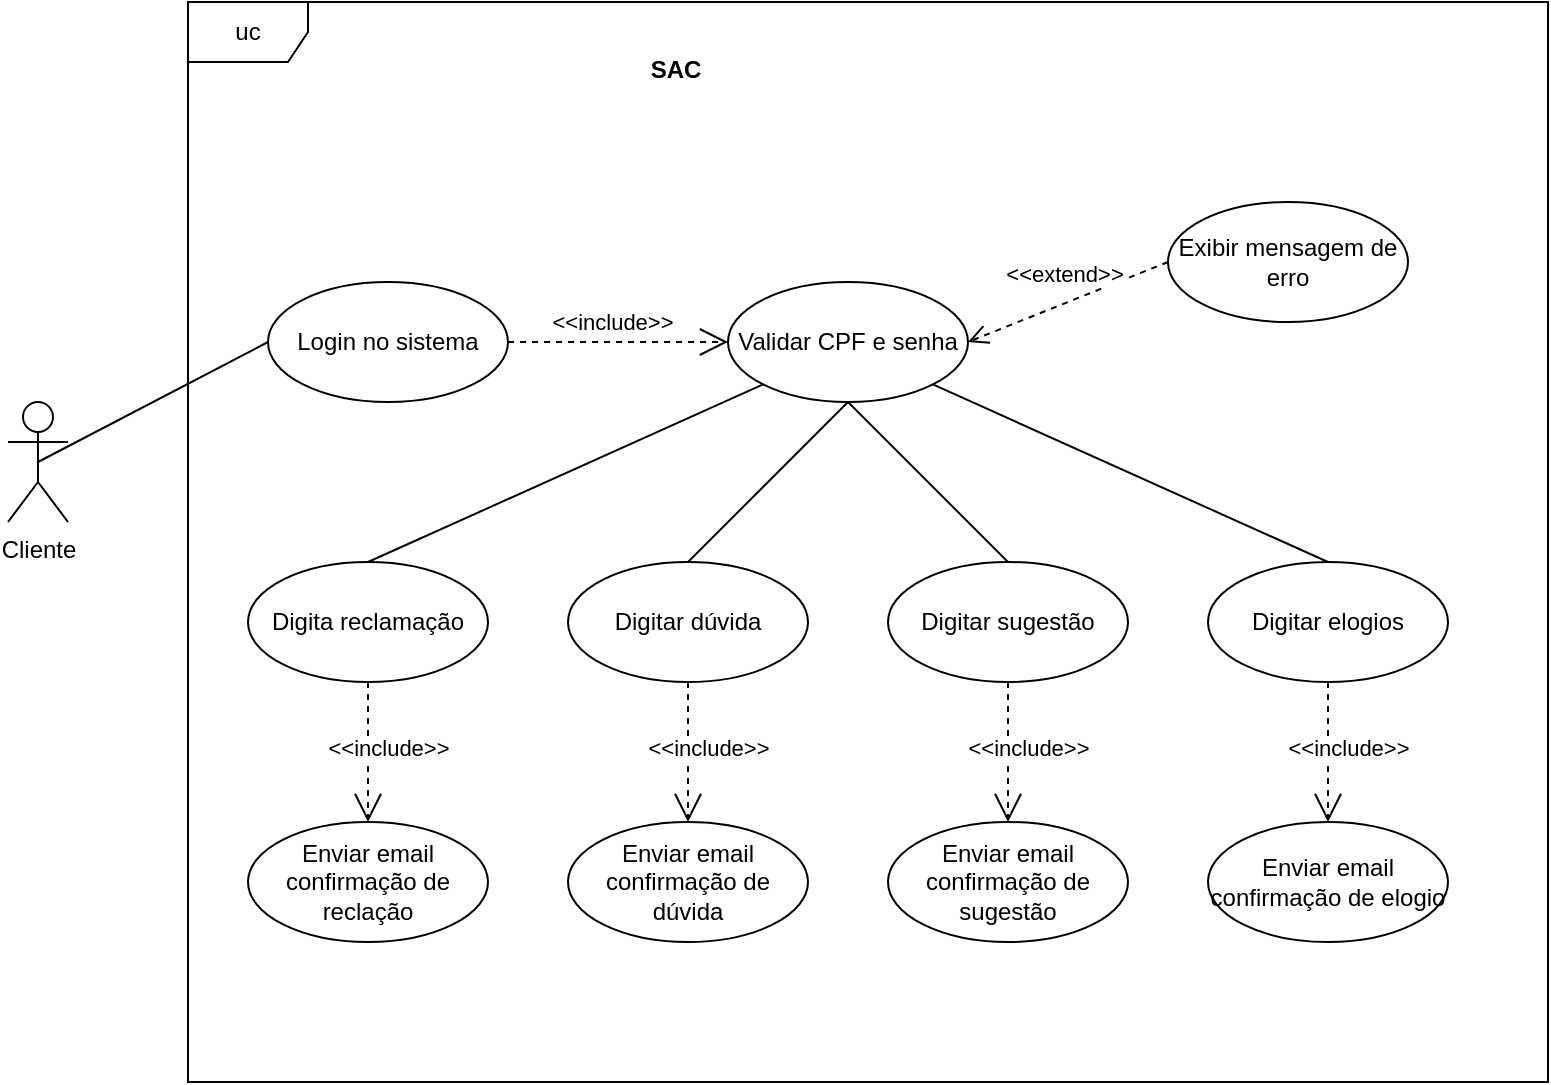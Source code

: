<mxfile version="12.9.7" type="device"><diagram id="Qj71TAb_aRJY5TiCOPBT" name="Page-1"><mxGraphModel dx="1117" dy="939" grid="1" gridSize="10" guides="1" tooltips="1" connect="1" arrows="1" fold="1" page="1" pageScale="1" pageWidth="827" pageHeight="1169" math="0" shadow="0"><root><mxCell id="0"/><mxCell id="1" parent="0"/><mxCell id="Eyb2O5qE4cNmxUIRkNs6-1" value="uc" style="shape=umlFrame;whiteSpace=wrap;html=1;" vertex="1" parent="1"><mxGeometry x="120" y="80" width="680" height="540" as="geometry"/></mxCell><mxCell id="Eyb2O5qE4cNmxUIRkNs6-2" value="SAC" style="text;align=center;fontStyle=1;verticalAlign=middle;spacingLeft=3;spacingRight=3;strokeColor=none;rotatable=0;points=[[0,0.5],[1,0.5]];portConstraint=eastwest;" vertex="1" parent="1"><mxGeometry x="324" y="100" width="80" height="26" as="geometry"/></mxCell><mxCell id="Eyb2O5qE4cNmxUIRkNs6-3" value="Cliente" style="shape=umlActor;verticalLabelPosition=bottom;labelBackgroundColor=#ffffff;verticalAlign=top;html=1;" vertex="1" parent="1"><mxGeometry x="30" y="280" width="30" height="60" as="geometry"/></mxCell><mxCell id="Eyb2O5qE4cNmxUIRkNs6-6" value="Login no sistema" style="ellipse;whiteSpace=wrap;html=1;" vertex="1" parent="1"><mxGeometry x="160" y="220" width="120" height="60" as="geometry"/></mxCell><mxCell id="Eyb2O5qE4cNmxUIRkNs6-7" value="Digita reclamação" style="ellipse;whiteSpace=wrap;html=1;" vertex="1" parent="1"><mxGeometry x="150" y="360" width="120" height="60" as="geometry"/></mxCell><mxCell id="Eyb2O5qE4cNmxUIRkNs6-8" value="Enviar email&lt;br&gt;confirmação de reclação" style="ellipse;whiteSpace=wrap;html=1;" vertex="1" parent="1"><mxGeometry x="150" y="490" width="120" height="60" as="geometry"/></mxCell><mxCell id="Eyb2O5qE4cNmxUIRkNs6-9" value="Digitar dúvida" style="ellipse;whiteSpace=wrap;html=1;" vertex="1" parent="1"><mxGeometry x="310" y="360" width="120" height="60" as="geometry"/></mxCell><mxCell id="Eyb2O5qE4cNmxUIRkNs6-10" value="Enviar email&lt;br&gt;confirmação de dúvida" style="ellipse;whiteSpace=wrap;html=1;" vertex="1" parent="1"><mxGeometry x="310" y="490" width="120" height="60" as="geometry"/></mxCell><mxCell id="Eyb2O5qE4cNmxUIRkNs6-11" value="Digitar sugestão" style="ellipse;whiteSpace=wrap;html=1;" vertex="1" parent="1"><mxGeometry x="470" y="360" width="120" height="60" as="geometry"/></mxCell><mxCell id="Eyb2O5qE4cNmxUIRkNs6-12" value="Enviar email&lt;br&gt;confirmação de sugestão" style="ellipse;whiteSpace=wrap;html=1;" vertex="1" parent="1"><mxGeometry x="470" y="490" width="120" height="60" as="geometry"/></mxCell><mxCell id="Eyb2O5qE4cNmxUIRkNs6-13" value="Digitar elogios" style="ellipse;whiteSpace=wrap;html=1;" vertex="1" parent="1"><mxGeometry x="630" y="360" width="120" height="60" as="geometry"/></mxCell><mxCell id="Eyb2O5qE4cNmxUIRkNs6-14" value="Enviar email&lt;br&gt;confirmação de elogio" style="ellipse;whiteSpace=wrap;html=1;" vertex="1" parent="1"><mxGeometry x="630" y="490" width="120" height="60" as="geometry"/></mxCell><mxCell id="Eyb2O5qE4cNmxUIRkNs6-15" value="Validar CPF e senha" style="ellipse;whiteSpace=wrap;html=1;" vertex="1" parent="1"><mxGeometry x="390" y="220" width="120" height="60" as="geometry"/></mxCell><mxCell id="Eyb2O5qE4cNmxUIRkNs6-16" value="Exibir mensagem de erro" style="ellipse;whiteSpace=wrap;html=1;" vertex="1" parent="1"><mxGeometry x="610" y="180" width="120" height="60" as="geometry"/></mxCell><mxCell id="Eyb2O5qE4cNmxUIRkNs6-22" value="" style="html=1;verticalAlign=bottom;endArrow=none;entryX=0;entryY=0.5;entryDx=0;entryDy=0;exitX=0.5;exitY=0.5;exitDx=0;exitDy=0;exitPerimeter=0;endFill=0;" edge="1" parent="1" source="Eyb2O5qE4cNmxUIRkNs6-3" target="Eyb2O5qE4cNmxUIRkNs6-6"><mxGeometry width="80" relative="1" as="geometry"><mxPoint x="50" y="420" as="sourcePoint"/><mxPoint x="130" y="420" as="targetPoint"/></mxGeometry></mxCell><mxCell id="Eyb2O5qE4cNmxUIRkNs6-23" value="&amp;lt;&amp;lt;include&amp;gt;&amp;gt;" style="endArrow=open;endSize=12;dashed=1;html=1;exitX=1;exitY=0.5;exitDx=0;exitDy=0;" edge="1" parent="1" source="Eyb2O5qE4cNmxUIRkNs6-6" target="Eyb2O5qE4cNmxUIRkNs6-15"><mxGeometry x="-0.062" y="10" width="160" relative="1" as="geometry"><mxPoint x="260" y="170" as="sourcePoint"/><mxPoint x="420" y="170" as="targetPoint"/><mxPoint as="offset"/></mxGeometry></mxCell><mxCell id="Eyb2O5qE4cNmxUIRkNs6-24" value="&amp;lt;&amp;lt;extend&amp;gt;&amp;gt;" style="html=1;verticalAlign=bottom;endArrow=open;dashed=1;endSize=8;entryX=1;entryY=0.5;entryDx=0;entryDy=0;exitX=0;exitY=0.5;exitDx=0;exitDy=0;" edge="1" parent="1" source="Eyb2O5qE4cNmxUIRkNs6-16" target="Eyb2O5qE4cNmxUIRkNs6-15"><mxGeometry x="-0.01" y="-5" relative="1" as="geometry"><mxPoint x="560" y="140" as="sourcePoint"/><mxPoint x="480" y="140" as="targetPoint"/><mxPoint as="offset"/></mxGeometry></mxCell><mxCell id="Eyb2O5qE4cNmxUIRkNs6-25" value="" style="html=1;verticalAlign=bottom;endArrow=none;entryX=0;entryY=1;entryDx=0;entryDy=0;exitX=0.5;exitY=0;exitDx=0;exitDy=0;endFill=0;" edge="1" parent="1" source="Eyb2O5qE4cNmxUIRkNs6-7" target="Eyb2O5qE4cNmxUIRkNs6-15"><mxGeometry width="80" relative="1" as="geometry"><mxPoint x="65" y="325" as="sourcePoint"/><mxPoint x="190" y="260" as="targetPoint"/></mxGeometry></mxCell><mxCell id="Eyb2O5qE4cNmxUIRkNs6-27" value="" style="html=1;verticalAlign=bottom;endArrow=none;entryX=0.5;entryY=1;entryDx=0;entryDy=0;exitX=0.5;exitY=0;exitDx=0;exitDy=0;endFill=0;" edge="1" parent="1" source="Eyb2O5qE4cNmxUIRkNs6-9" target="Eyb2O5qE4cNmxUIRkNs6-15"><mxGeometry width="80" relative="1" as="geometry"><mxPoint x="220.0" y="370" as="sourcePoint"/><mxPoint x="431.574" y="281.213" as="targetPoint"/></mxGeometry></mxCell><mxCell id="Eyb2O5qE4cNmxUIRkNs6-28" value="" style="html=1;verticalAlign=bottom;endArrow=none;entryX=0.5;entryY=1;entryDx=0;entryDy=0;exitX=0.5;exitY=0;exitDx=0;exitDy=0;endFill=0;" edge="1" parent="1" source="Eyb2O5qE4cNmxUIRkNs6-11" target="Eyb2O5qE4cNmxUIRkNs6-15"><mxGeometry width="80" relative="1" as="geometry"><mxPoint x="380" y="370" as="sourcePoint"/><mxPoint x="474" y="290" as="targetPoint"/></mxGeometry></mxCell><mxCell id="Eyb2O5qE4cNmxUIRkNs6-29" value="" style="html=1;verticalAlign=bottom;endArrow=none;entryX=1;entryY=1;entryDx=0;entryDy=0;exitX=0.5;exitY=0;exitDx=0;exitDy=0;endFill=0;" edge="1" parent="1" source="Eyb2O5qE4cNmxUIRkNs6-13" target="Eyb2O5qE4cNmxUIRkNs6-15"><mxGeometry width="80" relative="1" as="geometry"><mxPoint x="390" y="380" as="sourcePoint"/><mxPoint x="484" y="300" as="targetPoint"/></mxGeometry></mxCell><mxCell id="Eyb2O5qE4cNmxUIRkNs6-30" value="&amp;lt;&amp;lt;include&amp;gt;&amp;gt;" style="endArrow=open;endSize=12;dashed=1;html=1;exitX=0.5;exitY=1;exitDx=0;exitDy=0;entryX=0.5;entryY=0;entryDx=0;entryDy=0;" edge="1" parent="1" source="Eyb2O5qE4cNmxUIRkNs6-7" target="Eyb2O5qE4cNmxUIRkNs6-8"><mxGeometry x="-0.062" y="10" width="160" relative="1" as="geometry"><mxPoint x="290.0" y="260" as="sourcePoint"/><mxPoint x="390" y="260" as="targetPoint"/><mxPoint as="offset"/></mxGeometry></mxCell><mxCell id="Eyb2O5qE4cNmxUIRkNs6-31" value="&amp;lt;&amp;lt;include&amp;gt;&amp;gt;" style="endArrow=open;endSize=12;dashed=1;html=1;exitX=0.5;exitY=1;exitDx=0;exitDy=0;entryX=0.5;entryY=0;entryDx=0;entryDy=0;" edge="1" parent="1" source="Eyb2O5qE4cNmxUIRkNs6-9" target="Eyb2O5qE4cNmxUIRkNs6-10"><mxGeometry x="-0.062" y="10" width="160" relative="1" as="geometry"><mxPoint x="220.0" y="430" as="sourcePoint"/><mxPoint x="220.0" y="460" as="targetPoint"/><mxPoint as="offset"/></mxGeometry></mxCell><mxCell id="Eyb2O5qE4cNmxUIRkNs6-32" value="&amp;lt;&amp;lt;include&amp;gt;&amp;gt;" style="endArrow=open;endSize=12;dashed=1;html=1;exitX=0.5;exitY=1;exitDx=0;exitDy=0;entryX=0.5;entryY=0;entryDx=0;entryDy=0;" edge="1" parent="1" source="Eyb2O5qE4cNmxUIRkNs6-11" target="Eyb2O5qE4cNmxUIRkNs6-12"><mxGeometry x="-0.062" y="10" width="160" relative="1" as="geometry"><mxPoint x="230.0" y="440" as="sourcePoint"/><mxPoint x="230.0" y="470" as="targetPoint"/><mxPoint as="offset"/></mxGeometry></mxCell><mxCell id="Eyb2O5qE4cNmxUIRkNs6-33" value="&amp;lt;&amp;lt;include&amp;gt;&amp;gt;" style="endArrow=open;endSize=12;dashed=1;html=1;exitX=0.5;exitY=1;exitDx=0;exitDy=0;" edge="1" parent="1" source="Eyb2O5qE4cNmxUIRkNs6-13" target="Eyb2O5qE4cNmxUIRkNs6-14"><mxGeometry x="-0.062" y="10" width="160" relative="1" as="geometry"><mxPoint x="540" y="430" as="sourcePoint"/><mxPoint x="540" y="460" as="targetPoint"/><mxPoint as="offset"/></mxGeometry></mxCell></root></mxGraphModel></diagram></mxfile>